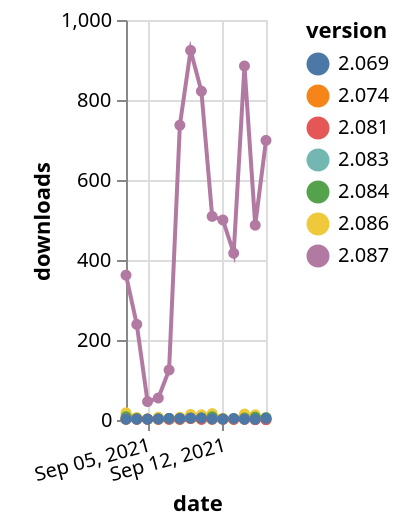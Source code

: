 {"$schema": "https://vega.github.io/schema/vega-lite/v5.json", "description": "A simple bar chart with embedded data.", "data": {"values": [{"date": "2021-09-03", "total": 21411, "delta": 18, "version": "2.086"}, {"date": "2021-09-04", "total": 21417, "delta": 6, "version": "2.086"}, {"date": "2021-09-05", "total": 21420, "delta": 3, "version": "2.086"}, {"date": "2021-09-06", "total": 21427, "delta": 7, "version": "2.086"}, {"date": "2021-09-07", "total": 21430, "delta": 3, "version": "2.086"}, {"date": "2021-09-08", "total": 21437, "delta": 7, "version": "2.086"}, {"date": "2021-09-09", "total": 21451, "delta": 14, "version": "2.086"}, {"date": "2021-09-10", "total": 21464, "delta": 13, "version": "2.086"}, {"date": "2021-09-11", "total": 21480, "delta": 16, "version": "2.086"}, {"date": "2021-09-12", "total": 21484, "delta": 4, "version": "2.086"}, {"date": "2021-09-13", "total": 21486, "delta": 2, "version": "2.086"}, {"date": "2021-09-14", "total": 21501, "delta": 15, "version": "2.086"}, {"date": "2021-09-15", "total": 21514, "delta": 13, "version": "2.086"}, {"date": "2021-09-16", "total": 21516, "delta": 2, "version": "2.086"}, {"date": "2021-09-03", "total": 2447, "delta": 2, "version": "2.083"}, {"date": "2021-09-04", "total": 2449, "delta": 2, "version": "2.083"}, {"date": "2021-09-05", "total": 2451, "delta": 2, "version": "2.083"}, {"date": "2021-09-06", "total": 2453, "delta": 2, "version": "2.083"}, {"date": "2021-09-07", "total": 2455, "delta": 2, "version": "2.083"}, {"date": "2021-09-08", "total": 2457, "delta": 2, "version": "2.083"}, {"date": "2021-09-09", "total": 2461, "delta": 4, "version": "2.083"}, {"date": "2021-09-10", "total": 2463, "delta": 2, "version": "2.083"}, {"date": "2021-09-11", "total": 2465, "delta": 2, "version": "2.083"}, {"date": "2021-09-12", "total": 2467, "delta": 2, "version": "2.083"}, {"date": "2021-09-13", "total": 2469, "delta": 2, "version": "2.083"}, {"date": "2021-09-14", "total": 2471, "delta": 2, "version": "2.083"}, {"date": "2021-09-15", "total": 2472, "delta": 1, "version": "2.083"}, {"date": "2021-09-16", "total": 2473, "delta": 1, "version": "2.083"}, {"date": "2021-09-03", "total": 41079, "delta": 8, "version": "2.084"}, {"date": "2021-09-04", "total": 41083, "delta": 4, "version": "2.084"}, {"date": "2021-09-05", "total": 41085, "delta": 2, "version": "2.084"}, {"date": "2021-09-06", "total": 41087, "delta": 2, "version": "2.084"}, {"date": "2021-09-07", "total": 41091, "delta": 4, "version": "2.084"}, {"date": "2021-09-08", "total": 41093, "delta": 2, "version": "2.084"}, {"date": "2021-09-09", "total": 41097, "delta": 4, "version": "2.084"}, {"date": "2021-09-10", "total": 41102, "delta": 5, "version": "2.084"}, {"date": "2021-09-11", "total": 41110, "delta": 8, "version": "2.084"}, {"date": "2021-09-12", "total": 41113, "delta": 3, "version": "2.084"}, {"date": "2021-09-13", "total": 41115, "delta": 2, "version": "2.084"}, {"date": "2021-09-14", "total": 41120, "delta": 5, "version": "2.084"}, {"date": "2021-09-15", "total": 41127, "delta": 7, "version": "2.084"}, {"date": "2021-09-16", "total": 41133, "delta": 6, "version": "2.084"}, {"date": "2021-09-03", "total": 10114, "delta": 2, "version": "2.074"}, {"date": "2021-09-04", "total": 10116, "delta": 2, "version": "2.074"}, {"date": "2021-09-05", "total": 10118, "delta": 2, "version": "2.074"}, {"date": "2021-09-06", "total": 10120, "delta": 2, "version": "2.074"}, {"date": "2021-09-07", "total": 10122, "delta": 2, "version": "2.074"}, {"date": "2021-09-08", "total": 10124, "delta": 2, "version": "2.074"}, {"date": "2021-09-09", "total": 10128, "delta": 4, "version": "2.074"}, {"date": "2021-09-10", "total": 10130, "delta": 2, "version": "2.074"}, {"date": "2021-09-11", "total": 10132, "delta": 2, "version": "2.074"}, {"date": "2021-09-12", "total": 10134, "delta": 2, "version": "2.074"}, {"date": "2021-09-13", "total": 10136, "delta": 2, "version": "2.074"}, {"date": "2021-09-14", "total": 10138, "delta": 2, "version": "2.074"}, {"date": "2021-09-15", "total": 10139, "delta": 1, "version": "2.074"}, {"date": "2021-09-16", "total": 10140, "delta": 1, "version": "2.074"}, {"date": "2021-09-03", "total": 9264, "delta": 2, "version": "2.081"}, {"date": "2021-09-04", "total": 9266, "delta": 2, "version": "2.081"}, {"date": "2021-09-05", "total": 9268, "delta": 2, "version": "2.081"}, {"date": "2021-09-06", "total": 9270, "delta": 2, "version": "2.081"}, {"date": "2021-09-07", "total": 9272, "delta": 2, "version": "2.081"}, {"date": "2021-09-08", "total": 9274, "delta": 2, "version": "2.081"}, {"date": "2021-09-09", "total": 9278, "delta": 4, "version": "2.081"}, {"date": "2021-09-10", "total": 9280, "delta": 2, "version": "2.081"}, {"date": "2021-09-11", "total": 9282, "delta": 2, "version": "2.081"}, {"date": "2021-09-12", "total": 9284, "delta": 2, "version": "2.081"}, {"date": "2021-09-13", "total": 9286, "delta": 2, "version": "2.081"}, {"date": "2021-09-14", "total": 9288, "delta": 2, "version": "2.081"}, {"date": "2021-09-15", "total": 9289, "delta": 1, "version": "2.081"}, {"date": "2021-09-16", "total": 9290, "delta": 1, "version": "2.081"}, {"date": "2021-09-03", "total": 103237, "delta": 362, "version": "2.087"}, {"date": "2021-09-04", "total": 103476, "delta": 239, "version": "2.087"}, {"date": "2021-09-05", "total": 103522, "delta": 46, "version": "2.087"}, {"date": "2021-09-06", "total": 103577, "delta": 55, "version": "2.087"}, {"date": "2021-09-07", "total": 103702, "delta": 125, "version": "2.087"}, {"date": "2021-09-08", "total": 104439, "delta": 737, "version": "2.087"}, {"date": "2021-09-09", "total": 105363, "delta": 924, "version": "2.087"}, {"date": "2021-09-10", "total": 106185, "delta": 822, "version": "2.087"}, {"date": "2021-09-11", "total": 106694, "delta": 509, "version": "2.087"}, {"date": "2021-09-12", "total": 107194, "delta": 500, "version": "2.087"}, {"date": "2021-09-13", "total": 107611, "delta": 417, "version": "2.087"}, {"date": "2021-09-14", "total": 108496, "delta": 885, "version": "2.087"}, {"date": "2021-09-15", "total": 108983, "delta": 487, "version": "2.087"}, {"date": "2021-09-16", "total": 109682, "delta": 699, "version": "2.087"}, {"date": "2021-09-03", "total": 21127, "delta": 2, "version": "2.069"}, {"date": "2021-09-04", "total": 21129, "delta": 2, "version": "2.069"}, {"date": "2021-09-05", "total": 21131, "delta": 2, "version": "2.069"}, {"date": "2021-09-06", "total": 21134, "delta": 3, "version": "2.069"}, {"date": "2021-09-07", "total": 21138, "delta": 4, "version": "2.069"}, {"date": "2021-09-08", "total": 21142, "delta": 4, "version": "2.069"}, {"date": "2021-09-09", "total": 21147, "delta": 5, "version": "2.069"}, {"date": "2021-09-10", "total": 21152, "delta": 5, "version": "2.069"}, {"date": "2021-09-11", "total": 21155, "delta": 3, "version": "2.069"}, {"date": "2021-09-12", "total": 21157, "delta": 2, "version": "2.069"}, {"date": "2021-09-13", "total": 21161, "delta": 4, "version": "2.069"}, {"date": "2021-09-14", "total": 21163, "delta": 2, "version": "2.069"}, {"date": "2021-09-15", "total": 21165, "delta": 2, "version": "2.069"}, {"date": "2021-09-16", "total": 21169, "delta": 4, "version": "2.069"}]}, "width": "container", "mark": {"type": "line", "point": {"filled": true}}, "encoding": {"x": {"field": "date", "type": "temporal", "timeUnit": "yearmonthdate", "title": "date", "axis": {"labelAngle": -15}}, "y": {"field": "delta", "type": "quantitative", "title": "downloads"}, "color": {"field": "version", "type": "nominal"}, "tooltip": {"field": "delta"}}}